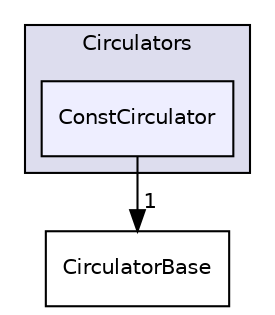 digraph "src/OpenFOAM/containers/Circulators/ConstCirculator" {
  bgcolor=transparent;
  compound=true
  node [ fontsize="10", fontname="Helvetica"];
  edge [ labelfontsize="10", labelfontname="Helvetica"];
  subgraph clusterdir_95a7e81c1594d83c19708405d7dbc74d {
    graph [ bgcolor="#ddddee", pencolor="black", label="Circulators" fontname="Helvetica", fontsize="10", URL="dir_95a7e81c1594d83c19708405d7dbc74d.html"]
  dir_962bbfe8887f5592a9eb6e11136e6af4 [shape=box, label="ConstCirculator", style="filled", fillcolor="#eeeeff", pencolor="black", URL="dir_962bbfe8887f5592a9eb6e11136e6af4.html"];
  }
  dir_a82de541a3ae3ff38b30bc16fbb29fe5 [shape=box label="CirculatorBase" URL="dir_a82de541a3ae3ff38b30bc16fbb29fe5.html"];
  dir_962bbfe8887f5592a9eb6e11136e6af4->dir_a82de541a3ae3ff38b30bc16fbb29fe5 [headlabel="1", labeldistance=1.5 headhref="dir_001897_001896.html"];
}
